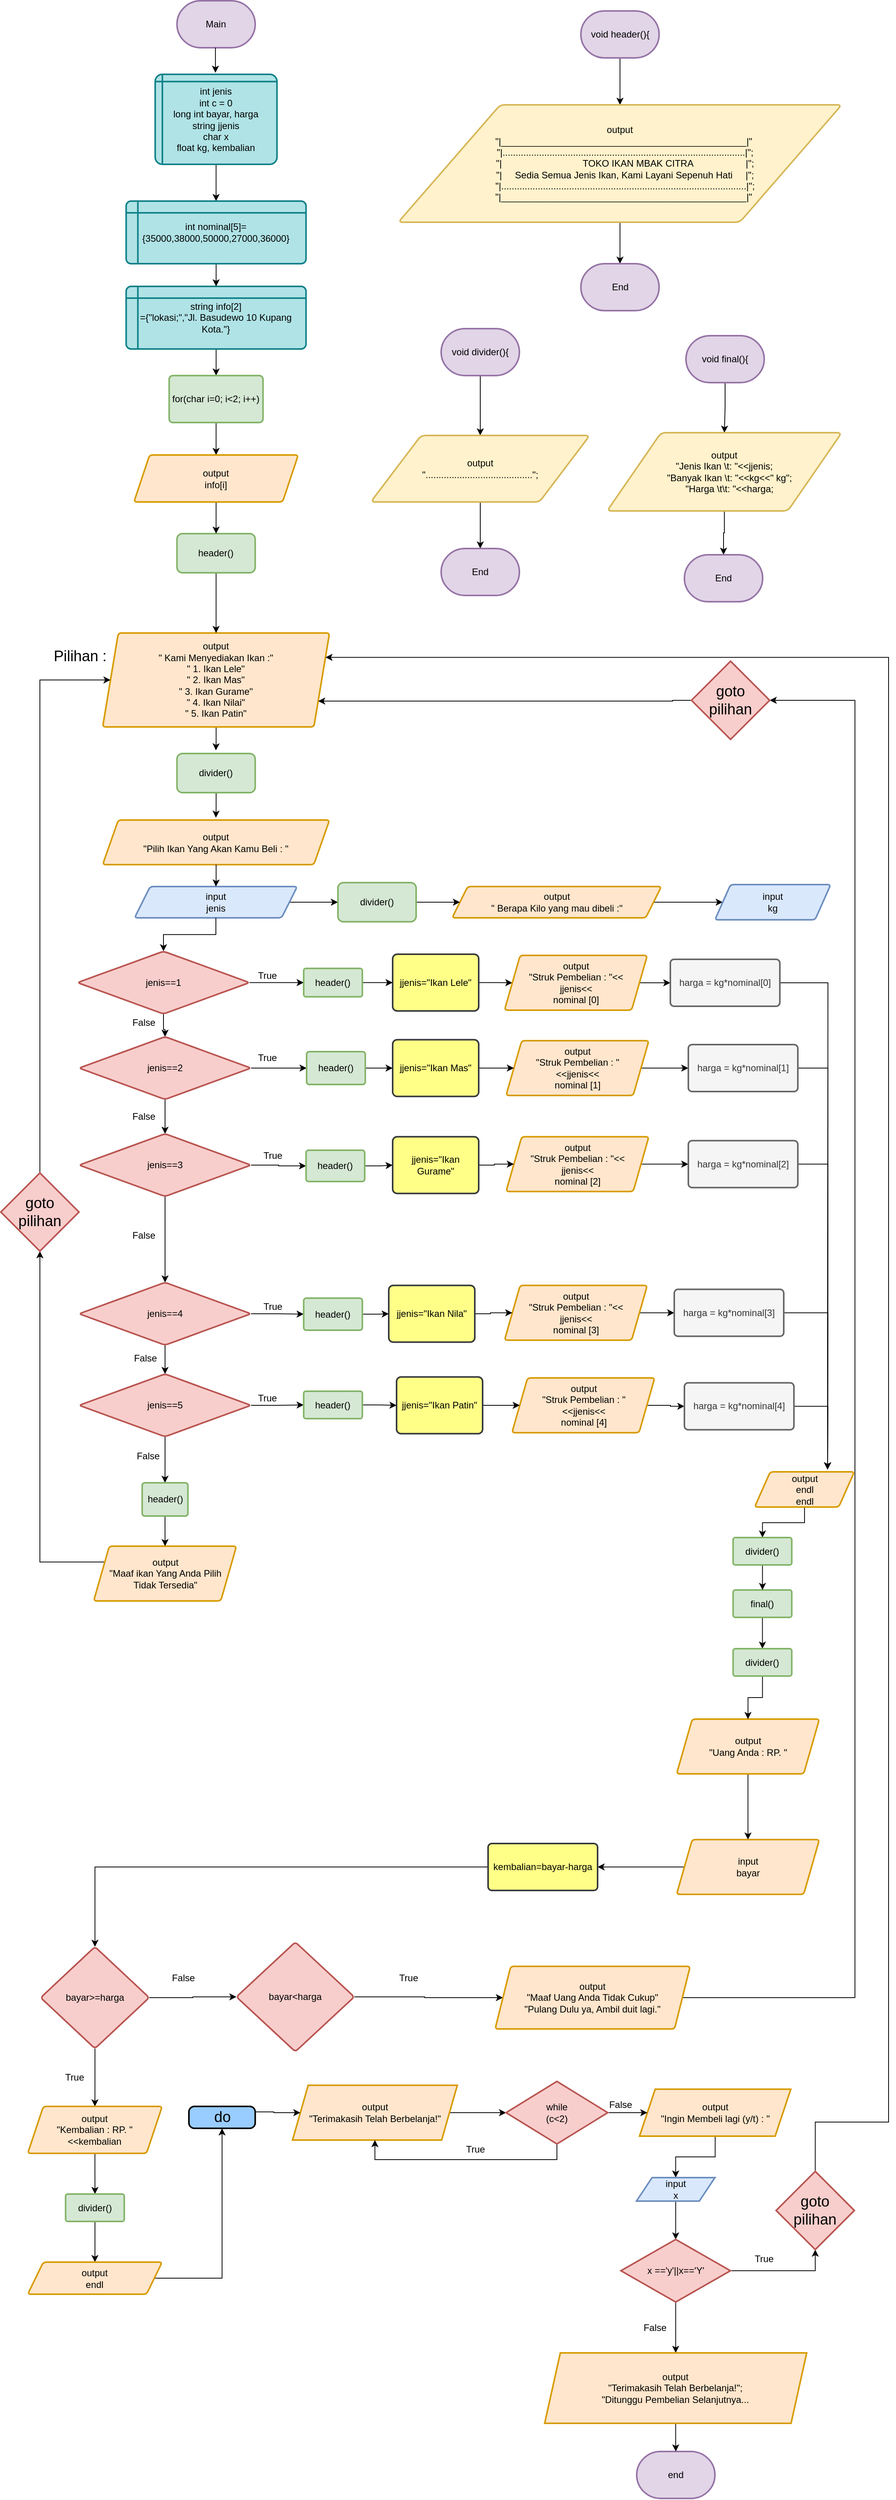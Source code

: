 <mxfile version="20.4.2" type="device"><diagram id="6a731a19-8d31-9384-78a2-239565b7b9f0" name="Page-1"><mxGraphModel dx="2450" dy="1533" grid="0" gridSize="10" guides="1" tooltips="1" connect="1" arrows="1" fold="1" page="1" pageScale="1" pageWidth="1169" pageHeight="827" background="none" math="0" shadow="0"><root><mxCell id="0"/><mxCell id="1" parent="0"/><mxCell id="SgrNI4X6Z2V3o6eM9IBb-157" value="True" style="text;html=1;strokeColor=none;fillColor=none;align=center;verticalAlign=middle;whiteSpace=wrap;rounded=0;" parent="1" vertex="1"><mxGeometry x="325" y="1265" width="60" height="30" as="geometry"/></mxCell><mxCell id="SgrNI4X6Z2V3o6eM9IBb-158" value="True" style="text;html=1;strokeColor=none;fillColor=none;align=center;verticalAlign=middle;whiteSpace=wrap;rounded=0;" parent="1" vertex="1"><mxGeometry x="325" y="1370" width="60" height="30" as="geometry"/></mxCell><mxCell id="SgrNI4X6Z2V3o6eM9IBb-159" value="True" style="text;html=1;strokeColor=none;fillColor=none;align=center;verticalAlign=middle;whiteSpace=wrap;rounded=0;" parent="1" vertex="1"><mxGeometry x="332" y="1495" width="60" height="30" as="geometry"/></mxCell><mxCell id="SgrNI4X6Z2V3o6eM9IBb-160" value="True" style="text;html=1;strokeColor=none;fillColor=none;align=center;verticalAlign=middle;whiteSpace=wrap;rounded=0;" parent="1" vertex="1"><mxGeometry x="332" y="1688" width="60" height="30" as="geometry"/></mxCell><mxCell id="SgrNI4X6Z2V3o6eM9IBb-161" value="True" style="text;html=1;strokeColor=none;fillColor=none;align=center;verticalAlign=middle;whiteSpace=wrap;rounded=0;" parent="1" vertex="1"><mxGeometry x="325" y="1805" width="60" height="30" as="geometry"/></mxCell><mxCell id="SgrNI4X6Z2V3o6eM9IBb-162" value="False" style="text;html=1;strokeColor=none;fillColor=none;align=center;verticalAlign=middle;whiteSpace=wrap;rounded=0;" parent="1" vertex="1"><mxGeometry x="167" y="1325" width="60" height="30" as="geometry"/></mxCell><mxCell id="SgrNI4X6Z2V3o6eM9IBb-164" value="False" style="text;html=1;strokeColor=none;fillColor=none;align=center;verticalAlign=middle;whiteSpace=wrap;rounded=0;" parent="1" vertex="1"><mxGeometry x="167" y="1445" width="60" height="30" as="geometry"/></mxCell><mxCell id="SgrNI4X6Z2V3o6eM9IBb-165" value="False" style="text;html=1;strokeColor=none;fillColor=none;align=center;verticalAlign=middle;whiteSpace=wrap;rounded=0;" parent="1" vertex="1"><mxGeometry x="169.26" y="1754" width="60" height="30" as="geometry"/></mxCell><mxCell id="SgrNI4X6Z2V3o6eM9IBb-166" value="False" style="text;html=1;strokeColor=none;fillColor=none;align=center;verticalAlign=middle;whiteSpace=wrap;rounded=0;" parent="1" vertex="1"><mxGeometry x="167" y="1597" width="60" height="30" as="geometry"/></mxCell><mxCell id="SgrNI4X6Z2V3o6eM9IBb-418" value="" style="edgeStyle=orthogonalEdgeStyle;rounded=0;orthogonalLoop=1;jettySize=auto;html=1;" parent="1" source="SgrNI4X6Z2V3o6eM9IBb-172" target="SgrNI4X6Z2V3o6eM9IBb-176" edge="1"><mxGeometry relative="1" as="geometry"/></mxCell><mxCell id="SgrNI4X6Z2V3o6eM9IBb-172" value="&lt;font color=&quot;#000000&quot;&gt;int jenis&lt;br&gt;int c = 0&lt;br&gt;long int bayar, harga&lt;br&gt;string jjenis&lt;br&gt;char x&lt;br&gt;float kg, kembalian&lt;/font&gt;" style="shape=internalStorage;whiteSpace=wrap;html=1;dx=8;dy=3;rounded=1;arcSize=8;strokeWidth=2;fillColor=#b0e3e6;strokeColor=#0e8088;" parent="1" vertex="1"><mxGeometry x="211.38" y="128" width="155.75" height="115" as="geometry"/></mxCell><mxCell id="SgrNI4X6Z2V3o6eM9IBb-421" value="" style="edgeStyle=orthogonalEdgeStyle;rounded=0;orthogonalLoop=1;jettySize=auto;html=1;" parent="1" source="SgrNI4X6Z2V3o6eM9IBb-174" target="SgrNI4X6Z2V3o6eM9IBb-420" edge="1"><mxGeometry relative="1" as="geometry"/></mxCell><mxCell id="SgrNI4X6Z2V3o6eM9IBb-174" value="string info[2]&lt;br&gt;={&quot;lokasi;&quot;,&quot;Jl. Basudewo 10 Kupang Kota.&quot;}" style="shape=internalStorage;whiteSpace=wrap;html=1;dx=15;dy=15;rounded=1;arcSize=8;strokeWidth=2;fillColor=#b0e3e6;strokeColor=#0e8088;" parent="1" vertex="1"><mxGeometry x="174.26" y="399" width="230" height="80" as="geometry"/></mxCell><mxCell id="SgrNI4X6Z2V3o6eM9IBb-419" value="" style="edgeStyle=orthogonalEdgeStyle;rounded=0;orthogonalLoop=1;jettySize=auto;html=1;" parent="1" source="SgrNI4X6Z2V3o6eM9IBb-176" target="SgrNI4X6Z2V3o6eM9IBb-174" edge="1"><mxGeometry relative="1" as="geometry"/></mxCell><mxCell id="SgrNI4X6Z2V3o6eM9IBb-176" value="int nominal[5]={35000,38000,50000,27000,36000}" style="shape=internalStorage;whiteSpace=wrap;html=1;dx=15;dy=15;rounded=1;arcSize=8;strokeWidth=2;fillColor=#b0e3e6;strokeColor=#0e8088;" parent="1" vertex="1"><mxGeometry x="174.26" y="290" width="230" height="80" as="geometry"/></mxCell><mxCell id="SgrNI4X6Z2V3o6eM9IBb-181" value="" style="edgeStyle=orthogonalEdgeStyle;rounded=0;orthogonalLoop=1;jettySize=auto;html=1;" parent="1" source="SgrNI4X6Z2V3o6eM9IBb-178" edge="1"><mxGeometry relative="1" as="geometry"><mxPoint x="289" y="992" as="targetPoint"/></mxGeometry></mxCell><mxCell id="SgrNI4X6Z2V3o6eM9IBb-178" value="&lt;div&gt;&lt;span style=&quot;background-color: initial;&quot;&gt;output&lt;/span&gt;&lt;/div&gt;&lt;div&gt;&lt;span style=&quot;background-color: initial;&quot;&gt;&quot; Kami Menyediakan Ikan :&quot;&lt;/span&gt;&lt;br&gt;&lt;/div&gt;&lt;div&gt;&quot;&amp;nbsp;1. Ikan Lele&quot;&lt;/div&gt;&lt;div&gt;&quot;&amp;nbsp;2. Ikan Mas&quot;&lt;/div&gt;&lt;div&gt;&quot;&amp;nbsp;3. Ikan Gurame&quot;&lt;/div&gt;&lt;div&gt;&quot;&amp;nbsp;4. Ikan Nilai&quot;&lt;/div&gt;&lt;div&gt;&quot;&amp;nbsp;5. Ikan Patin&quot;&lt;/div&gt;" style="shape=parallelogram;perimeter=parallelogramPerimeter;whiteSpace=wrap;html=1;fixedSize=1;rounded=1;arcSize=8;strokeWidth=2;fillColor=#ffe6cc;strokeColor=#d79b00;" parent="1" vertex="1"><mxGeometry x="144.26" y="842" width="290" height="120" as="geometry"/></mxCell><mxCell id="SgrNI4X6Z2V3o6eM9IBb-180" value="&lt;div&gt;output&lt;/div&gt;&lt;div&gt;&quot;Pilih Ikan Yang Akan Kamu Beli : &quot;&lt;/div&gt;" style="shape=parallelogram;perimeter=parallelogramPerimeter;whiteSpace=wrap;html=1;fixedSize=1;rounded=1;arcSize=8;strokeWidth=2;fillColor=#ffe6cc;strokeColor=#d79b00;" parent="1" vertex="1"><mxGeometry x="144.26" y="1081" width="290" height="57" as="geometry"/></mxCell><mxCell id="Zowzlu2xZ2lGraUvA8S1-68" value="" style="edgeStyle=orthogonalEdgeStyle;rounded=0;orthogonalLoop=1;jettySize=auto;html=1;fontColor=#000000;" edge="1" parent="1" source="SgrNI4X6Z2V3o6eM9IBb-187" target="Zowzlu2xZ2lGraUvA8S1-65"><mxGeometry relative="1" as="geometry"/></mxCell><mxCell id="SgrNI4X6Z2V3o6eM9IBb-187" value="&lt;div&gt;input&lt;/div&gt;&lt;div&gt;jenis&lt;/div&gt;" style="shape=parallelogram;perimeter=parallelogramPerimeter;whiteSpace=wrap;html=1;fixedSize=1;rounded=1;arcSize=8;strokeWidth=2;fillColor=#dae8fc;strokeColor=#6c8ebf;" parent="1" vertex="1"><mxGeometry x="185" y="1166" width="208" height="40" as="geometry"/></mxCell><mxCell id="Zowzlu2xZ2lGraUvA8S1-74" value="" style="edgeStyle=orthogonalEdgeStyle;rounded=0;orthogonalLoop=1;jettySize=auto;html=1;fontColor=#000000;" edge="1" parent="1" source="SgrNI4X6Z2V3o6eM9IBb-189" target="SgrNI4X6Z2V3o6eM9IBb-192"><mxGeometry relative="1" as="geometry"/></mxCell><mxCell id="SgrNI4X6Z2V3o6eM9IBb-189" value="output&lt;br&gt;&quot; Berapa Kilo yang mau dibeli :&quot;" style="shape=parallelogram;perimeter=parallelogramPerimeter;whiteSpace=wrap;html=1;fixedSize=1;rounded=1;arcSize=8;strokeWidth=2;fillColor=#ffe6cc;strokeColor=#d79b00;" parent="1" vertex="1"><mxGeometry x="591" y="1166" width="267.51" height="40" as="geometry"/></mxCell><mxCell id="SgrNI4X6Z2V3o6eM9IBb-196" value="" style="edgeStyle=orthogonalEdgeStyle;rounded=0;orthogonalLoop=1;jettySize=auto;html=1;exitX=0.5;exitY=1;exitDx=0;exitDy=0;" parent="1" source="SgrNI4X6Z2V3o6eM9IBb-187" target="SgrNI4X6Z2V3o6eM9IBb-195" edge="1"><mxGeometry relative="1" as="geometry"/></mxCell><mxCell id="SgrNI4X6Z2V3o6eM9IBb-192" value="input&lt;br&gt;kg" style="shape=parallelogram;perimeter=parallelogramPerimeter;whiteSpace=wrap;html=1;fixedSize=1;rounded=1;arcSize=8;strokeWidth=2;fillColor=#dae8fc;strokeColor=#6c8ebf;" parent="1" vertex="1"><mxGeometry x="927" y="1163.5" width="148" height="45" as="geometry"/></mxCell><mxCell id="SgrNI4X6Z2V3o6eM9IBb-198" value="" style="edgeStyle=orthogonalEdgeStyle;rounded=0;orthogonalLoop=1;jettySize=auto;html=1;" parent="1" source="SgrNI4X6Z2V3o6eM9IBb-195" target="SgrNI4X6Z2V3o6eM9IBb-197" edge="1"><mxGeometry relative="1" as="geometry"/></mxCell><mxCell id="SgrNI4X6Z2V3o6eM9IBb-303" value="" style="edgeStyle=orthogonalEdgeStyle;rounded=0;orthogonalLoop=1;jettySize=auto;html=1;" parent="1" source="SgrNI4X6Z2V3o6eM9IBb-195" target="SgrNI4X6Z2V3o6eM9IBb-302" edge="1"><mxGeometry relative="1" as="geometry"/></mxCell><mxCell id="SgrNI4X6Z2V3o6eM9IBb-195" value="jenis==1" style="rhombus;whiteSpace=wrap;html=1;fillColor=#f8cecc;strokeColor=#b85450;rounded=1;arcSize=8;strokeWidth=2;" parent="1" vertex="1"><mxGeometry x="112.0" y="1248.76" width="220" height="80" as="geometry"/></mxCell><mxCell id="SgrNI4X6Z2V3o6eM9IBb-200" value="" style="edgeStyle=orthogonalEdgeStyle;rounded=0;orthogonalLoop=1;jettySize=auto;html=1;" parent="1" source="SgrNI4X6Z2V3o6eM9IBb-197" target="SgrNI4X6Z2V3o6eM9IBb-199" edge="1"><mxGeometry relative="1" as="geometry"/></mxCell><mxCell id="SgrNI4X6Z2V3o6eM9IBb-311" value="" style="edgeStyle=orthogonalEdgeStyle;rounded=0;orthogonalLoop=1;jettySize=auto;html=1;" parent="1" source="SgrNI4X6Z2V3o6eM9IBb-197" target="SgrNI4X6Z2V3o6eM9IBb-310" edge="1"><mxGeometry relative="1" as="geometry"/></mxCell><mxCell id="SgrNI4X6Z2V3o6eM9IBb-197" value="jenis==2" style="rhombus;whiteSpace=wrap;html=1;fillColor=#f8cecc;strokeColor=#b85450;rounded=1;arcSize=8;strokeWidth=2;" parent="1" vertex="1"><mxGeometry x="114.0" y="1358" width="220" height="80" as="geometry"/></mxCell><mxCell id="SgrNI4X6Z2V3o6eM9IBb-204" value="" style="edgeStyle=orthogonalEdgeStyle;rounded=0;orthogonalLoop=1;jettySize=auto;html=1;" parent="1" source="SgrNI4X6Z2V3o6eM9IBb-199" target="SgrNI4X6Z2V3o6eM9IBb-203" edge="1"><mxGeometry relative="1" as="geometry"/></mxCell><mxCell id="SgrNI4X6Z2V3o6eM9IBb-317" value="" style="edgeStyle=orthogonalEdgeStyle;rounded=0;orthogonalLoop=1;jettySize=auto;html=1;" parent="1" source="SgrNI4X6Z2V3o6eM9IBb-199" target="SgrNI4X6Z2V3o6eM9IBb-315" edge="1"><mxGeometry relative="1" as="geometry"/></mxCell><mxCell id="SgrNI4X6Z2V3o6eM9IBb-199" value="jenis==3" style="rhombus;whiteSpace=wrap;html=1;fillColor=#f8cecc;strokeColor=#b85450;rounded=1;arcSize=8;strokeWidth=2;" parent="1" vertex="1"><mxGeometry x="114.0" y="1482" width="220" height="80" as="geometry"/></mxCell><mxCell id="SgrNI4X6Z2V3o6eM9IBb-207" value="" style="edgeStyle=orthogonalEdgeStyle;rounded=0;orthogonalLoop=1;jettySize=auto;html=1;" parent="1" source="SgrNI4X6Z2V3o6eM9IBb-203" target="SgrNI4X6Z2V3o6eM9IBb-206" edge="1"><mxGeometry relative="1" as="geometry"/></mxCell><mxCell id="SgrNI4X6Z2V3o6eM9IBb-329" value="" style="edgeStyle=orthogonalEdgeStyle;rounded=0;orthogonalLoop=1;jettySize=auto;html=1;" parent="1" source="SgrNI4X6Z2V3o6eM9IBb-203" target="SgrNI4X6Z2V3o6eM9IBb-326" edge="1"><mxGeometry relative="1" as="geometry"/></mxCell><mxCell id="SgrNI4X6Z2V3o6eM9IBb-203" value="jenis==4" style="rhombus;whiteSpace=wrap;html=1;fillColor=#f8cecc;strokeColor=#b85450;rounded=1;arcSize=8;strokeWidth=2;" parent="1" vertex="1"><mxGeometry x="114.0" y="1672" width="220" height="80" as="geometry"/></mxCell><mxCell id="SgrNI4X6Z2V3o6eM9IBb-334" value="" style="edgeStyle=orthogonalEdgeStyle;rounded=0;orthogonalLoop=1;jettySize=auto;html=1;" parent="1" source="SgrNI4X6Z2V3o6eM9IBb-206" target="SgrNI4X6Z2V3o6eM9IBb-332" edge="1"><mxGeometry relative="1" as="geometry"/></mxCell><mxCell id="SgrNI4X6Z2V3o6eM9IBb-337" value="" style="edgeStyle=orthogonalEdgeStyle;rounded=0;orthogonalLoop=1;jettySize=auto;html=1;" parent="1" source="SgrNI4X6Z2V3o6eM9IBb-206" target="SgrNI4X6Z2V3o6eM9IBb-336" edge="1"><mxGeometry relative="1" as="geometry"/></mxCell><mxCell id="SgrNI4X6Z2V3o6eM9IBb-206" value="jenis==5" style="rhombus;whiteSpace=wrap;html=1;fillColor=#f8cecc;strokeColor=#b85450;rounded=1;arcSize=8;strokeWidth=2;" parent="1" vertex="1"><mxGeometry x="114" y="1789.0" width="220" height="80" as="geometry"/></mxCell><mxCell id="SgrNI4X6Z2V3o6eM9IBb-212" value="" style="edgeStyle=orthogonalEdgeStyle;rounded=0;orthogonalLoop=1;jettySize=auto;html=1;" parent="1" source="SgrNI4X6Z2V3o6eM9IBb-209" target="SgrNI4X6Z2V3o6eM9IBb-211" edge="1"><mxGeometry relative="1" as="geometry"/></mxCell><mxCell id="SgrNI4X6Z2V3o6eM9IBb-209" value="jjenis=&quot;Ikan Lele&quot;" style="whiteSpace=wrap;html=1;rounded=1;arcSize=8;strokeWidth=2;fillColor=#ffff88;strokeColor=#36393d;" parent="1" vertex="1"><mxGeometry x="515" y="1252.51" width="110" height="72.49" as="geometry"/></mxCell><mxCell id="SgrNI4X6Z2V3o6eM9IBb-214" value="" style="edgeStyle=orthogonalEdgeStyle;rounded=0;orthogonalLoop=1;jettySize=auto;html=1;" parent="1" source="SgrNI4X6Z2V3o6eM9IBb-211" target="SgrNI4X6Z2V3o6eM9IBb-213" edge="1"><mxGeometry relative="1" as="geometry"/></mxCell><mxCell id="SgrNI4X6Z2V3o6eM9IBb-211" value="output&lt;br&gt;&quot;Struk Pembelian : &quot;&amp;lt;&amp;lt;&lt;br&gt;jjenis&amp;lt;&amp;lt;&lt;br&gt;nominal [0]" style="shape=parallelogram;perimeter=parallelogramPerimeter;whiteSpace=wrap;html=1;fixedSize=1;rounded=1;arcSize=8;strokeWidth=2;fillColor=#ffe6cc;strokeColor=#d79b00;" parent="1" vertex="1"><mxGeometry x="658" y="1254" width="182.5" height="70" as="geometry"/></mxCell><mxCell id="Zowzlu2xZ2lGraUvA8S1-100" style="edgeStyle=orthogonalEdgeStyle;rounded=0;orthogonalLoop=1;jettySize=auto;html=1;exitX=1;exitY=0.5;exitDx=0;exitDy=0;entryX=0.588;entryY=0.741;entryDx=0;entryDy=0;entryPerimeter=0;fontSize=19;fontColor=#000000;" edge="1" parent="1" source="SgrNI4X6Z2V3o6eM9IBb-213"><mxGeometry relative="1" as="geometry"><mxPoint x="1071" y="1911" as="targetPoint"/></mxGeometry></mxCell><mxCell id="SgrNI4X6Z2V3o6eM9IBb-213" value="harga = kg*nominal[0]" style="whiteSpace=wrap;html=1;rounded=1;arcSize=8;strokeWidth=2;fillColor=#f5f5f5;strokeColor=#666666;fontColor=#333333;" parent="1" vertex="1"><mxGeometry x="870" y="1259" width="140" height="60" as="geometry"/></mxCell><mxCell id="SgrNI4X6Z2V3o6eM9IBb-222" value="" style="edgeStyle=orthogonalEdgeStyle;rounded=0;orthogonalLoop=1;jettySize=auto;html=1;" parent="1" source="SgrNI4X6Z2V3o6eM9IBb-223" target="SgrNI4X6Z2V3o6eM9IBb-224" edge="1"><mxGeometry relative="1" as="geometry"/></mxCell><mxCell id="SgrNI4X6Z2V3o6eM9IBb-223" value="output&lt;br&gt;&quot;Struk Pembelian : &quot;&lt;br&gt;&amp;lt;&amp;lt;jjenis&amp;lt;&amp;lt;&lt;br&gt;nominal [1]" style="shape=parallelogram;perimeter=parallelogramPerimeter;whiteSpace=wrap;html=1;fixedSize=1;rounded=1;arcSize=8;strokeWidth=2;fillColor=#ffe6cc;strokeColor=#d79b00;" parent="1" vertex="1"><mxGeometry x="660" y="1363" width="182.5" height="70" as="geometry"/></mxCell><mxCell id="Zowzlu2xZ2lGraUvA8S1-99" value="" style="edgeStyle=orthogonalEdgeStyle;rounded=0;orthogonalLoop=1;jettySize=auto;html=1;fontSize=19;fontColor=#000000;" edge="1" parent="1" source="SgrNI4X6Z2V3o6eM9IBb-224"><mxGeometry relative="1" as="geometry"><mxPoint x="1071" y="1911" as="targetPoint"/></mxGeometry></mxCell><mxCell id="SgrNI4X6Z2V3o6eM9IBb-224" value="harga = kg*nominal[1]" style="whiteSpace=wrap;html=1;rounded=1;arcSize=8;strokeWidth=2;fillColor=#f5f5f5;strokeColor=#666666;fontColor=#333333;" parent="1" vertex="1"><mxGeometry x="893" y="1368" width="140" height="60" as="geometry"/></mxCell><mxCell id="SgrNI4X6Z2V3o6eM9IBb-228" value="" style="edgeStyle=orthogonalEdgeStyle;rounded=0;orthogonalLoop=1;jettySize=auto;html=1;" parent="1" source="SgrNI4X6Z2V3o6eM9IBb-229" target="SgrNI4X6Z2V3o6eM9IBb-230" edge="1"><mxGeometry relative="1" as="geometry"/></mxCell><mxCell id="SgrNI4X6Z2V3o6eM9IBb-229" value="output&lt;br&gt;&quot;Struk Pembelian : &quot;&amp;lt;&amp;lt;&lt;br&gt;jjenis&amp;lt;&amp;lt;&lt;br&gt;nominal [2]" style="shape=parallelogram;perimeter=parallelogramPerimeter;whiteSpace=wrap;html=1;fixedSize=1;rounded=1;arcSize=8;strokeWidth=2;fillColor=#ffe6cc;strokeColor=#d79b00;" parent="1" vertex="1"><mxGeometry x="660" y="1485.76" width="182.5" height="70" as="geometry"/></mxCell><mxCell id="Zowzlu2xZ2lGraUvA8S1-103" style="edgeStyle=orthogonalEdgeStyle;rounded=0;orthogonalLoop=1;jettySize=auto;html=1;exitX=1;exitY=0.5;exitDx=0;exitDy=0;entryX=0.708;entryY=1.031;entryDx=0;entryDy=0;entryPerimeter=0;fontSize=19;fontColor=#000000;" edge="1" parent="1" source="SgrNI4X6Z2V3o6eM9IBb-230"><mxGeometry relative="1" as="geometry"><mxPoint x="1071" y="1911" as="targetPoint"/></mxGeometry></mxCell><mxCell id="SgrNI4X6Z2V3o6eM9IBb-230" value="harga = kg*nominal[2]" style="whiteSpace=wrap;html=1;rounded=1;arcSize=8;strokeWidth=2;fillColor=#f5f5f5;fontColor=#333333;strokeColor=#666666;" parent="1" vertex="1"><mxGeometry x="893" y="1490.76" width="140" height="60" as="geometry"/></mxCell><mxCell id="SgrNI4X6Z2V3o6eM9IBb-233" value="" style="edgeStyle=orthogonalEdgeStyle;rounded=0;orthogonalLoop=1;jettySize=auto;html=1;" parent="1" source="SgrNI4X6Z2V3o6eM9IBb-234" target="SgrNI4X6Z2V3o6eM9IBb-235" edge="1"><mxGeometry relative="1" as="geometry"/></mxCell><mxCell id="SgrNI4X6Z2V3o6eM9IBb-234" value="output&lt;br&gt;&quot;Struk Pembelian : &quot;&amp;lt;&amp;lt;&lt;br&gt;jjenis&amp;lt;&amp;lt;&lt;br&gt;nominal [3]" style="shape=parallelogram;perimeter=parallelogramPerimeter;whiteSpace=wrap;html=1;fixedSize=1;rounded=1;arcSize=8;strokeWidth=2;fillColor=#ffe6cc;strokeColor=#d79b00;" parent="1" vertex="1"><mxGeometry x="658" y="1675.76" width="182.5" height="70" as="geometry"/></mxCell><mxCell id="Zowzlu2xZ2lGraUvA8S1-104" style="edgeStyle=orthogonalEdgeStyle;rounded=0;orthogonalLoop=1;jettySize=auto;html=1;exitX=1;exitY=0.5;exitDx=0;exitDy=0;entryX=0.227;entryY=1.068;entryDx=0;entryDy=0;entryPerimeter=0;fontSize=19;fontColor=#000000;" edge="1" parent="1" source="SgrNI4X6Z2V3o6eM9IBb-235"><mxGeometry relative="1" as="geometry"><mxPoint x="1071" y="1911" as="targetPoint"/></mxGeometry></mxCell><mxCell id="SgrNI4X6Z2V3o6eM9IBb-235" value="harga = kg*nominal[3]" style="whiteSpace=wrap;html=1;rounded=1;arcSize=8;strokeWidth=2;fillColor=#f5f5f5;fontColor=#333333;strokeColor=#666666;" parent="1" vertex="1"><mxGeometry x="875" y="1680.76" width="140" height="60" as="geometry"/></mxCell><mxCell id="SgrNI4X6Z2V3o6eM9IBb-238" value="" style="edgeStyle=orthogonalEdgeStyle;rounded=0;orthogonalLoop=1;jettySize=auto;html=1;" parent="1" source="SgrNI4X6Z2V3o6eM9IBb-239" target="SgrNI4X6Z2V3o6eM9IBb-240" edge="1"><mxGeometry relative="1" as="geometry"/></mxCell><mxCell id="SgrNI4X6Z2V3o6eM9IBb-239" value="output&lt;br&gt;&quot;Struk Pembelian : &quot;&lt;br&gt;&amp;lt;&amp;lt;jjenis&amp;lt;&amp;lt;&lt;br&gt;nominal [4]" style="shape=parallelogram;perimeter=parallelogramPerimeter;whiteSpace=wrap;html=1;fixedSize=1;rounded=1;arcSize=8;strokeWidth=2;fillColor=#ffe6cc;strokeColor=#d79b00;" parent="1" vertex="1"><mxGeometry x="667.5" y="1794" width="182.5" height="70" as="geometry"/></mxCell><mxCell id="Zowzlu2xZ2lGraUvA8S1-106" style="edgeStyle=orthogonalEdgeStyle;rounded=0;orthogonalLoop=1;jettySize=auto;html=1;exitX=1;exitY=0.5;exitDx=0;exitDy=0;entryX=0.375;entryY=0.512;entryDx=0;entryDy=0;entryPerimeter=0;fontSize=19;fontColor=#000000;" edge="1" parent="1" source="SgrNI4X6Z2V3o6eM9IBb-240"><mxGeometry relative="1" as="geometry"><mxPoint x="1071" y="1911" as="targetPoint"/></mxGeometry></mxCell><mxCell id="SgrNI4X6Z2V3o6eM9IBb-240" value="harga = kg*nominal[4]" style="whiteSpace=wrap;html=1;rounded=1;arcSize=8;strokeWidth=2;fillColor=#f5f5f5;fontColor=#333333;strokeColor=#666666;" parent="1" vertex="1"><mxGeometry x="888" y="1800.24" width="140" height="60" as="geometry"/></mxCell><mxCell id="Zowzlu2xZ2lGraUvA8S1-90" style="edgeStyle=orthogonalEdgeStyle;rounded=0;orthogonalLoop=1;jettySize=auto;html=1;exitX=0;exitY=0.25;exitDx=0;exitDy=0;fontSize=19;fontColor=#000000;" edge="1" parent="1" source="SgrNI4X6Z2V3o6eM9IBb-245" target="Zowzlu2xZ2lGraUvA8S1-89"><mxGeometry relative="1" as="geometry"/></mxCell><mxCell id="SgrNI4X6Z2V3o6eM9IBb-245" value="output&lt;br&gt;&quot;Maaf ikan Yang Anda Pilih&lt;br&gt;Tidak Tersedia&quot;" style="shape=parallelogram;perimeter=parallelogramPerimeter;whiteSpace=wrap;html=1;fixedSize=1;rounded=1;arcSize=8;strokeWidth=2;fillColor=#ffe6cc;strokeColor=#d79b00;" parent="1" vertex="1"><mxGeometry x="132.75" y="2009" width="182.5" height="70" as="geometry"/></mxCell><mxCell id="SgrNI4X6Z2V3o6eM9IBb-247" value="False" style="text;html=1;align=center;verticalAlign=middle;resizable=0;points=[];autosize=1;strokeColor=none;fillColor=none;" parent="1" vertex="1"><mxGeometry x="177.0" y="1879.0" width="50" height="30" as="geometry"/></mxCell><mxCell id="SgrNI4X6Z2V3o6eM9IBb-251" value="" style="edgeStyle=orthogonalEdgeStyle;rounded=0;orthogonalLoop=1;jettySize=auto;html=1;" parent="1" source="SgrNI4X6Z2V3o6eM9IBb-249" target="SgrNI4X6Z2V3o6eM9IBb-250" edge="1"><mxGeometry relative="1" as="geometry"/></mxCell><mxCell id="SgrNI4X6Z2V3o6eM9IBb-249" value="output&lt;br&gt;&quot;Uang Anda : RP. &quot;" style="shape=parallelogram;perimeter=parallelogramPerimeter;whiteSpace=wrap;html=1;fixedSize=1;rounded=1;arcSize=8;strokeWidth=2;fillColor=#ffe6cc;strokeColor=#d79b00;" parent="1" vertex="1"><mxGeometry x="878" y="2230" width="182.5" height="70" as="geometry"/></mxCell><mxCell id="SgrNI4X6Z2V3o6eM9IBb-255" value="" style="edgeStyle=orthogonalEdgeStyle;rounded=0;orthogonalLoop=1;jettySize=auto;html=1;" parent="1" source="SgrNI4X6Z2V3o6eM9IBb-250" target="SgrNI4X6Z2V3o6eM9IBb-252" edge="1"><mxGeometry relative="1" as="geometry"/></mxCell><mxCell id="SgrNI4X6Z2V3o6eM9IBb-250" value="input&lt;br&gt;bayar" style="shape=parallelogram;perimeter=parallelogramPerimeter;whiteSpace=wrap;html=1;fixedSize=1;rounded=1;arcSize=8;strokeWidth=2;fillColor=#ffe6cc;strokeColor=#d79b00;" parent="1" vertex="1"><mxGeometry x="878" y="2384" width="182.5" height="70" as="geometry"/></mxCell><mxCell id="SgrNI4X6Z2V3o6eM9IBb-254" value="" style="edgeStyle=orthogonalEdgeStyle;rounded=0;orthogonalLoop=1;jettySize=auto;html=1;exitX=0;exitY=0.5;exitDx=0;exitDy=0;" parent="1" source="SgrNI4X6Z2V3o6eM9IBb-252" target="SgrNI4X6Z2V3o6eM9IBb-253" edge="1"><mxGeometry relative="1" as="geometry"/></mxCell><mxCell id="SgrNI4X6Z2V3o6eM9IBb-252" value="kembalian=bayar-harga" style="whiteSpace=wrap;html=1;rounded=1;arcSize=8;strokeWidth=2;fillColor=#ffff88;strokeColor=#36393d;" parent="1" vertex="1"><mxGeometry x="637" y="2389" width="140" height="60" as="geometry"/></mxCell><mxCell id="SgrNI4X6Z2V3o6eM9IBb-263" value="" style="edgeStyle=orthogonalEdgeStyle;rounded=0;orthogonalLoop=1;jettySize=auto;html=1;" parent="1" source="SgrNI4X6Z2V3o6eM9IBb-253" target="SgrNI4X6Z2V3o6eM9IBb-259" edge="1"><mxGeometry relative="1" as="geometry"/></mxCell><mxCell id="SgrNI4X6Z2V3o6eM9IBb-264" value="" style="edgeStyle=orthogonalEdgeStyle;rounded=0;orthogonalLoop=1;jettySize=auto;html=1;" parent="1" source="SgrNI4X6Z2V3o6eM9IBb-253" target="SgrNI4X6Z2V3o6eM9IBb-261" edge="1"><mxGeometry relative="1" as="geometry"/></mxCell><mxCell id="SgrNI4X6Z2V3o6eM9IBb-253" value="bayar&amp;gt;=harga" style="rhombus;whiteSpace=wrap;html=1;rounded=1;arcSize=8;strokeWidth=2;fillColor=#f8cecc;strokeColor=#b85450;" parent="1" vertex="1"><mxGeometry x="65" y="2521" width="138.75" height="130" as="geometry"/></mxCell><mxCell id="SgrNI4X6Z2V3o6eM9IBb-391" value="" style="edgeStyle=orthogonalEdgeStyle;rounded=0;orthogonalLoop=1;jettySize=auto;html=1;exitX=1;exitY=0.5;exitDx=0;exitDy=0;entryX=0.5;entryY=1;entryDx=0;entryDy=0;" parent="1" source="Zowzlu2xZ2lGraUvA8S1-127" target="Zowzlu2xZ2lGraUvA8S1-134" edge="1"><mxGeometry relative="1" as="geometry"><mxPoint x="307.067" y="2759" as="targetPoint"/></mxGeometry></mxCell><mxCell id="Zowzlu2xZ2lGraUvA8S1-126" value="" style="edgeStyle=orthogonalEdgeStyle;rounded=0;orthogonalLoop=1;jettySize=auto;html=1;fontSize=19;fontColor=#000000;" edge="1" parent="1" source="SgrNI4X6Z2V3o6eM9IBb-259" target="Zowzlu2xZ2lGraUvA8S1-125"><mxGeometry relative="1" as="geometry"/></mxCell><mxCell id="SgrNI4X6Z2V3o6eM9IBb-259" value="output&lt;br&gt;&quot;Kembalian : RP. &quot;&lt;br&gt;&amp;lt;&amp;lt;kembalian" style="shape=parallelogram;perimeter=parallelogramPerimeter;whiteSpace=wrap;html=1;fixedSize=1;fillColor=#ffe6cc;strokeColor=#d79b00;rounded=1;arcSize=8;strokeWidth=2;" parent="1" vertex="1"><mxGeometry x="48.43" y="2725" width="171.88" height="60" as="geometry"/></mxCell><mxCell id="SgrNI4X6Z2V3o6eM9IBb-266" value="" style="edgeStyle=orthogonalEdgeStyle;rounded=0;orthogonalLoop=1;jettySize=auto;html=1;" parent="1" source="SgrNI4X6Z2V3o6eM9IBb-261" target="SgrNI4X6Z2V3o6eM9IBb-265" edge="1"><mxGeometry relative="1" as="geometry"/></mxCell><mxCell id="SgrNI4X6Z2V3o6eM9IBb-261" value="bayar&amp;lt;harga" style="rhombus;whiteSpace=wrap;html=1;fillColor=#f8cecc;strokeColor=#b85450;rounded=1;arcSize=8;strokeWidth=2;" parent="1" vertex="1"><mxGeometry x="315.25" y="2515" width="150.63" height="140" as="geometry"/></mxCell><mxCell id="Zowzlu2xZ2lGraUvA8S1-129" style="edgeStyle=orthogonalEdgeStyle;rounded=0;orthogonalLoop=1;jettySize=auto;html=1;exitX=1;exitY=0.5;exitDx=0;exitDy=0;entryX=1;entryY=0.5;entryDx=0;entryDy=0;fontSize=19;fontColor=#000000;entryPerimeter=0;" edge="1" parent="1" source="SgrNI4X6Z2V3o6eM9IBb-265" target="Zowzlu2xZ2lGraUvA8S1-130"><mxGeometry relative="1" as="geometry"><Array as="points"><mxPoint x="1106" y="2586"/><mxPoint x="1106" y="928"/></Array></mxGeometry></mxCell><mxCell id="SgrNI4X6Z2V3o6eM9IBb-265" value="output&lt;br&gt;&quot;Maaf Uang Anda Tidak Cukup&quot;&lt;br&gt;&quot;Pulang Dulu ya, Ambil duit lagi.&quot;" style="shape=parallelogram;perimeter=parallelogramPerimeter;whiteSpace=wrap;html=1;fixedSize=1;fillColor=#ffe6cc;strokeColor=#d79b00;rounded=1;arcSize=8;strokeWidth=2;" parent="1" vertex="1"><mxGeometry x="646.0" y="2546" width="249.36" height="80" as="geometry"/></mxCell><mxCell id="SgrNI4X6Z2V3o6eM9IBb-267" value="True" style="text;html=1;align=center;verticalAlign=middle;resizable=0;points=[];autosize=1;strokeColor=none;fillColor=none;" parent="1" vertex="1"><mxGeometry x="82.75" y="2673" width="50" height="30" as="geometry"/></mxCell><mxCell id="SgrNI4X6Z2V3o6eM9IBb-268" value="False" style="text;html=1;align=center;verticalAlign=middle;resizable=0;points=[];autosize=1;strokeColor=none;fillColor=none;" parent="1" vertex="1"><mxGeometry x="222" y="2546" width="50" height="30" as="geometry"/></mxCell><mxCell id="SgrNI4X6Z2V3o6eM9IBb-273" value="" style="edgeStyle=orthogonalEdgeStyle;rounded=0;orthogonalLoop=1;jettySize=auto;html=1;" parent="1" source="SgrNI4X6Z2V3o6eM9IBb-274" target="SgrNI4X6Z2V3o6eM9IBb-276" edge="1"><mxGeometry relative="1" as="geometry"/></mxCell><mxCell id="SgrNI4X6Z2V3o6eM9IBb-274" value="void header(){" style="strokeWidth=2;html=1;shape=mxgraph.flowchart.terminator;whiteSpace=wrap;fillColor=#e1d5e7;strokeColor=#9673a6;" parent="1" vertex="1"><mxGeometry x="755.63" y="47" width="100" height="60" as="geometry"/></mxCell><mxCell id="SgrNI4X6Z2V3o6eM9IBb-275" value="" style="edgeStyle=orthogonalEdgeStyle;rounded=0;orthogonalLoop=1;jettySize=auto;html=1;" parent="1" source="SgrNI4X6Z2V3o6eM9IBb-276" target="SgrNI4X6Z2V3o6eM9IBb-277" edge="1"><mxGeometry relative="1" as="geometry"/></mxCell><mxCell id="SgrNI4X6Z2V3o6eM9IBb-276" value="&lt;div&gt;output&lt;/div&gt;&lt;div&gt;&amp;nbsp; &amp;nbsp;&quot;|_______________________________________________|&quot;&lt;br&gt;&lt;/div&gt;&lt;div&gt;&amp;nbsp; &amp;nbsp; &quot;|.............................................................................................|&quot;;&lt;br&gt;&amp;nbsp; &amp;nbsp; &quot;|&amp;nbsp; &amp;nbsp; &amp;nbsp; &amp;nbsp; &amp;nbsp; &amp;nbsp; &amp;nbsp; &amp;nbsp; &amp;nbsp; &amp;nbsp; &amp;nbsp; &amp;nbsp; &amp;nbsp; &amp;nbsp; &amp;nbsp; &amp;nbsp;TOKO IKAN MBAK CITRA&amp;nbsp;&amp;nbsp;&amp;nbsp;&amp;nbsp;&amp;nbsp;&amp;nbsp;&amp;nbsp;&amp;nbsp;&amp;nbsp;&amp;nbsp;&amp;nbsp;&amp;nbsp;&amp;nbsp;&amp;nbsp;&amp;nbsp;&amp;nbsp;&amp;nbsp;&amp;nbsp;&amp;nbsp; |&quot;;&lt;br&gt;&amp;nbsp; &amp;nbsp; &amp;nbsp;&quot;|&amp;nbsp;&amp;nbsp;&amp;nbsp;&amp;nbsp; Sedia Semua Jenis Ikan, Kami Layani Sepenuh Hati&amp;nbsp;&amp;nbsp;&amp;nbsp;&amp;nbsp; |&quot;;&amp;nbsp;&lt;/div&gt;&lt;div&gt;&amp;nbsp; &amp;nbsp; &quot;|..............................................................................................|&quot;;&lt;br&gt;&amp;nbsp; &amp;nbsp;&quot;|_______________________________________________|&quot;&lt;br&gt;&lt;/div&gt;" style="shape=parallelogram;html=1;strokeWidth=2;perimeter=parallelogramPerimeter;whiteSpace=wrap;rounded=1;arcSize=12;size=0.23;fillColor=#fff2cc;strokeColor=#d6b656;" parent="1" vertex="1"><mxGeometry x="522.13" y="167" width="567" height="150" as="geometry"/></mxCell><mxCell id="SgrNI4X6Z2V3o6eM9IBb-277" value="End" style="strokeWidth=2;html=1;shape=mxgraph.flowchart.terminator;whiteSpace=wrap;fillColor=#e1d5e7;strokeColor=#9673a6;" parent="1" vertex="1"><mxGeometry x="755.63" y="370" width="100" height="60" as="geometry"/></mxCell><mxCell id="Zowzlu2xZ2lGraUvA8S1-156" style="edgeStyle=orthogonalEdgeStyle;rounded=0;orthogonalLoop=1;jettySize=auto;html=1;exitX=0.5;exitY=1;exitDx=0;exitDy=0;exitPerimeter=0;entryX=0.5;entryY=0;entryDx=0;entryDy=0;fontSize=19;fontColor=#000000;" edge="1" parent="1" source="SgrNI4X6Z2V3o6eM9IBb-279" target="SgrNI4X6Z2V3o6eM9IBb-281"><mxGeometry relative="1" as="geometry"/></mxCell><mxCell id="SgrNI4X6Z2V3o6eM9IBb-279" value="void divider(){" style="strokeWidth=2;html=1;shape=mxgraph.flowchart.terminator;whiteSpace=wrap;fillColor=#e1d5e7;strokeColor=#9673a6;" parent="1" vertex="1"><mxGeometry x="577" y="453" width="100" height="60" as="geometry"/></mxCell><mxCell id="Zowzlu2xZ2lGraUvA8S1-157" style="edgeStyle=orthogonalEdgeStyle;rounded=0;orthogonalLoop=1;jettySize=auto;html=1;exitX=0.5;exitY=1;exitDx=0;exitDy=0;entryX=0.5;entryY=0;entryDx=0;entryDy=0;entryPerimeter=0;fontSize=19;fontColor=#000000;" edge="1" parent="1" source="SgrNI4X6Z2V3o6eM9IBb-281" target="SgrNI4X6Z2V3o6eM9IBb-282"><mxGeometry relative="1" as="geometry"/></mxCell><mxCell id="SgrNI4X6Z2V3o6eM9IBb-281" value="&lt;div&gt;output&lt;/div&gt;&lt;div&gt;&quot;.........................................&quot;;&lt;br&gt;&lt;/div&gt;" style="shape=parallelogram;html=1;strokeWidth=2;perimeter=parallelogramPerimeter;whiteSpace=wrap;rounded=1;arcSize=12;size=0.23;fillColor=#fff2cc;strokeColor=#d6b656;" parent="1" vertex="1"><mxGeometry x="487" y="589.5" width="280" height="85" as="geometry"/></mxCell><mxCell id="SgrNI4X6Z2V3o6eM9IBb-282" value="End" style="strokeWidth=2;html=1;shape=mxgraph.flowchart.terminator;whiteSpace=wrap;fillColor=#e1d5e7;strokeColor=#9673a6;" parent="1" vertex="1"><mxGeometry x="577" y="734" width="100" height="60" as="geometry"/></mxCell><mxCell id="Zowzlu2xZ2lGraUvA8S1-55" value="" style="edgeStyle=orthogonalEdgeStyle;rounded=0;orthogonalLoop=1;jettySize=auto;html=1;" edge="1" parent="1" source="SgrNI4X6Z2V3o6eM9IBb-289" target="SgrNI4X6Z2V3o6eM9IBb-291"><mxGeometry relative="1" as="geometry"/></mxCell><mxCell id="SgrNI4X6Z2V3o6eM9IBb-289" value="&lt;div&gt;void final(){&lt;/div&gt;" style="strokeWidth=2;html=1;shape=mxgraph.flowchart.terminator;whiteSpace=wrap;fillColor=#e1d5e7;strokeColor=#9673a6;" parent="1" vertex="1"><mxGeometry x="890" y="462" width="100" height="60" as="geometry"/></mxCell><mxCell id="Zowzlu2xZ2lGraUvA8S1-56" value="" style="edgeStyle=orthogonalEdgeStyle;rounded=0;orthogonalLoop=1;jettySize=auto;html=1;" edge="1" parent="1" source="SgrNI4X6Z2V3o6eM9IBb-291" target="SgrNI4X6Z2V3o6eM9IBb-292"><mxGeometry relative="1" as="geometry"/></mxCell><mxCell id="SgrNI4X6Z2V3o6eM9IBb-291" value="&lt;div&gt;output&lt;/div&gt;&lt;div&gt;&quot;Jenis Ikan \t: &quot;&amp;lt;&amp;lt;jjenis;&lt;br&gt;&amp;nbsp;&amp;nbsp;&amp;nbsp; &quot;Banyak Ikan \t: &quot;&amp;lt;&amp;lt;kg&amp;lt;&amp;lt;&quot; kg&quot;;&lt;br&gt;&amp;nbsp;&amp;nbsp;&amp;nbsp; &quot;Harga \t\t: &quot;&amp;lt;&amp;lt;harga;&lt;br&gt;&lt;/div&gt;" style="shape=parallelogram;html=1;strokeWidth=2;perimeter=parallelogramPerimeter;whiteSpace=wrap;rounded=1;arcSize=12;size=0.23;fillColor=#fff2cc;strokeColor=#d6b656;" parent="1" vertex="1"><mxGeometry x="789.13" y="586" width="300" height="100" as="geometry"/></mxCell><mxCell id="SgrNI4X6Z2V3o6eM9IBb-292" value="End" style="strokeWidth=2;html=1;shape=mxgraph.flowchart.terminator;whiteSpace=wrap;fillColor=#e1d5e7;strokeColor=#9673a6;" parent="1" vertex="1"><mxGeometry x="888" y="742" width="100" height="60" as="geometry"/></mxCell><mxCell id="SgrNI4X6Z2V3o6eM9IBb-298" value="" style="edgeStyle=orthogonalEdgeStyle;rounded=0;orthogonalLoop=1;jettySize=auto;html=1;" parent="1" source="SgrNI4X6Z2V3o6eM9IBb-294" target="SgrNI4X6Z2V3o6eM9IBb-178" edge="1"><mxGeometry relative="1" as="geometry"/></mxCell><mxCell id="SgrNI4X6Z2V3o6eM9IBb-294" value="header()" style="rounded=1;whiteSpace=wrap;html=1;absoluteArcSize=1;arcSize=14;strokeWidth=2;fillColor=#d5e8d4;strokeColor=#82b366;" parent="1" vertex="1"><mxGeometry x="239.26" y="715" width="100" height="50" as="geometry"/></mxCell><mxCell id="SgrNI4X6Z2V3o6eM9IBb-301" value="" style="edgeStyle=orthogonalEdgeStyle;rounded=0;orthogonalLoop=1;jettySize=auto;html=1;" parent="1" source="SgrNI4X6Z2V3o6eM9IBb-180" target="SgrNI4X6Z2V3o6eM9IBb-187" edge="1"><mxGeometry relative="1" as="geometry"><mxPoint x="289.25" y="1247" as="sourcePoint"/></mxGeometry></mxCell><mxCell id="SgrNI4X6Z2V3o6eM9IBb-304" value="" style="edgeStyle=orthogonalEdgeStyle;rounded=0;orthogonalLoop=1;jettySize=auto;html=1;" parent="1" source="SgrNI4X6Z2V3o6eM9IBb-302" target="SgrNI4X6Z2V3o6eM9IBb-209" edge="1"><mxGeometry relative="1" as="geometry"/></mxCell><mxCell id="SgrNI4X6Z2V3o6eM9IBb-302" value="header()" style="whiteSpace=wrap;html=1;rounded=1;arcSize=8;strokeWidth=2;fillColor=#d5e8d4;strokeColor=#82b366;" parent="1" vertex="1"><mxGeometry x="401.25" y="1270.63" width="75" height="36.25" as="geometry"/></mxCell><mxCell id="SgrNI4X6Z2V3o6eM9IBb-312" value="" style="edgeStyle=orthogonalEdgeStyle;rounded=0;orthogonalLoop=1;jettySize=auto;html=1;" parent="1" source="SgrNI4X6Z2V3o6eM9IBb-308" target="SgrNI4X6Z2V3o6eM9IBb-223" edge="1"><mxGeometry relative="1" as="geometry"/></mxCell><mxCell id="SgrNI4X6Z2V3o6eM9IBb-308" value="jjenis=&quot;Ikan Mas&quot;" style="whiteSpace=wrap;html=1;rounded=1;arcSize=8;strokeWidth=2;fillColor=#ffff88;strokeColor=#36393d;" parent="1" vertex="1"><mxGeometry x="515" y="1361.75" width="110" height="72.49" as="geometry"/></mxCell><mxCell id="SgrNI4X6Z2V3o6eM9IBb-309" value="" style="edgeStyle=orthogonalEdgeStyle;rounded=0;orthogonalLoop=1;jettySize=auto;html=1;" parent="1" source="SgrNI4X6Z2V3o6eM9IBb-310" target="SgrNI4X6Z2V3o6eM9IBb-308" edge="1"><mxGeometry relative="1" as="geometry"/></mxCell><mxCell id="SgrNI4X6Z2V3o6eM9IBb-310" value="header()" style="whiteSpace=wrap;html=1;rounded=1;arcSize=8;strokeWidth=2;fillColor=#d5e8d4;strokeColor=#82b366;" parent="1" vertex="1"><mxGeometry x="405" y="1377" width="75" height="42" as="geometry"/></mxCell><mxCell id="SgrNI4X6Z2V3o6eM9IBb-316" value="" style="edgeStyle=orthogonalEdgeStyle;rounded=0;orthogonalLoop=1;jettySize=auto;html=1;" parent="1" source="SgrNI4X6Z2V3o6eM9IBb-313" target="SgrNI4X6Z2V3o6eM9IBb-229" edge="1"><mxGeometry relative="1" as="geometry"/></mxCell><mxCell id="SgrNI4X6Z2V3o6eM9IBb-313" value="jjenis=&quot;Ikan Gurame&quot;" style="whiteSpace=wrap;html=1;rounded=1;arcSize=8;strokeWidth=2;fillColor=#ffff88;strokeColor=#36393d;" parent="1" vertex="1"><mxGeometry x="515" y="1485.75" width="110" height="72.49" as="geometry"/></mxCell><mxCell id="SgrNI4X6Z2V3o6eM9IBb-314" value="" style="edgeStyle=orthogonalEdgeStyle;rounded=0;orthogonalLoop=1;jettySize=auto;html=1;" parent="1" source="SgrNI4X6Z2V3o6eM9IBb-315" target="SgrNI4X6Z2V3o6eM9IBb-313" edge="1"><mxGeometry relative="1" as="geometry"/></mxCell><mxCell id="SgrNI4X6Z2V3o6eM9IBb-315" value="header()" style="whiteSpace=wrap;html=1;rounded=1;arcSize=8;strokeWidth=2;fillColor=#d5e8d4;strokeColor=#82b366;" parent="1" vertex="1"><mxGeometry x="404.26" y="1503" width="75" height="40" as="geometry"/></mxCell><mxCell id="SgrNI4X6Z2V3o6eM9IBb-328" value="" style="edgeStyle=orthogonalEdgeStyle;rounded=0;orthogonalLoop=1;jettySize=auto;html=1;" parent="1" source="SgrNI4X6Z2V3o6eM9IBb-324" target="SgrNI4X6Z2V3o6eM9IBb-234" edge="1"><mxGeometry relative="1" as="geometry"/></mxCell><mxCell id="SgrNI4X6Z2V3o6eM9IBb-324" value="jjenis=&quot;Ikan Nila&quot;" style="whiteSpace=wrap;html=1;rounded=1;arcSize=8;strokeWidth=2;fillColor=#ffff88;strokeColor=#36393d;" parent="1" vertex="1"><mxGeometry x="510" y="1675.76" width="110" height="72.49" as="geometry"/></mxCell><mxCell id="SgrNI4X6Z2V3o6eM9IBb-325" value="" style="edgeStyle=orthogonalEdgeStyle;rounded=0;orthogonalLoop=1;jettySize=auto;html=1;" parent="1" source="SgrNI4X6Z2V3o6eM9IBb-326" target="SgrNI4X6Z2V3o6eM9IBb-324" edge="1"><mxGeometry relative="1" as="geometry"/></mxCell><mxCell id="SgrNI4X6Z2V3o6eM9IBb-326" value="header()" style="whiteSpace=wrap;html=1;rounded=1;arcSize=8;strokeWidth=2;fillColor=#d5e8d4;strokeColor=#82b366;" parent="1" vertex="1"><mxGeometry x="401.25" y="1692" width="75" height="41" as="geometry"/></mxCell><mxCell id="SgrNI4X6Z2V3o6eM9IBb-333" value="" style="edgeStyle=orthogonalEdgeStyle;rounded=0;orthogonalLoop=1;jettySize=auto;html=1;" parent="1" source="SgrNI4X6Z2V3o6eM9IBb-330" target="SgrNI4X6Z2V3o6eM9IBb-239" edge="1"><mxGeometry relative="1" as="geometry"/></mxCell><mxCell id="SgrNI4X6Z2V3o6eM9IBb-330" value="jjenis=&quot;Ikan Patin&quot;" style="whiteSpace=wrap;html=1;rounded=1;arcSize=8;strokeWidth=2;fillColor=#ffff88;strokeColor=#36393d;" parent="1" vertex="1"><mxGeometry x="520" y="1792.75" width="110" height="72.49" as="geometry"/></mxCell><mxCell id="SgrNI4X6Z2V3o6eM9IBb-331" value="" style="edgeStyle=orthogonalEdgeStyle;rounded=0;orthogonalLoop=1;jettySize=auto;html=1;" parent="1" source="SgrNI4X6Z2V3o6eM9IBb-332" target="SgrNI4X6Z2V3o6eM9IBb-330" edge="1"><mxGeometry relative="1" as="geometry"/></mxCell><mxCell id="SgrNI4X6Z2V3o6eM9IBb-332" value="header()" style="whiteSpace=wrap;html=1;rounded=1;arcSize=8;strokeWidth=2;fillColor=#d5e8d4;strokeColor=#82b366;" parent="1" vertex="1"><mxGeometry x="401.25" y="1811" width="75" height="35" as="geometry"/></mxCell><mxCell id="SgrNI4X6Z2V3o6eM9IBb-338" value="" style="edgeStyle=orthogonalEdgeStyle;rounded=0;orthogonalLoop=1;jettySize=auto;html=1;" parent="1" source="SgrNI4X6Z2V3o6eM9IBb-336" target="SgrNI4X6Z2V3o6eM9IBb-245" edge="1"><mxGeometry relative="1" as="geometry"/></mxCell><mxCell id="SgrNI4X6Z2V3o6eM9IBb-336" value="header()" style="whiteSpace=wrap;html=1;rounded=1;arcSize=8;strokeWidth=2;fillColor=#d5e8d4;strokeColor=#82b366;" parent="1" vertex="1"><mxGeometry x="194.74" y="1928" width="58.52" height="42.49" as="geometry"/></mxCell><mxCell id="Zowzlu2xZ2lGraUvA8S1-140" style="edgeStyle=orthogonalEdgeStyle;rounded=0;orthogonalLoop=1;jettySize=auto;html=1;exitX=1;exitY=0.5;exitDx=0;exitDy=0;fontSize=19;fontColor=#000000;" edge="1" parent="1" source="SgrNI4X6Z2V3o6eM9IBb-379" target="SgrNI4X6Z2V3o6eM9IBb-381"><mxGeometry relative="1" as="geometry"/></mxCell><mxCell id="SgrNI4X6Z2V3o6eM9IBb-379" value="output&lt;br&gt;&lt;span style=&quot;font-size: 12px;&quot;&gt;&quot;Terimakasih Telah Berbelanja!&quot;&lt;/span&gt;" style="shape=parallelogram;perimeter=parallelogramPerimeter;whiteSpace=wrap;html=1;fixedSize=1;strokeWidth=2;fillColor=#ffe6cc;strokeColor=#d79b00;" parent="1" vertex="1"><mxGeometry x="387.0" y="2698" width="210.63" height="70" as="geometry"/></mxCell><mxCell id="SgrNI4X6Z2V3o6eM9IBb-386" value="end" style="strokeWidth=2;html=1;shape=mxgraph.flowchart.terminator;whiteSpace=wrap;fillColor=#e1d5e7;strokeColor=#9673a6;" parent="1" vertex="1"><mxGeometry x="827" y="3166" width="100" height="60" as="geometry"/></mxCell><mxCell id="Zowzlu2xZ2lGraUvA8S1-151" style="edgeStyle=orthogonalEdgeStyle;rounded=0;orthogonalLoop=1;jettySize=auto;html=1;exitX=0.5;exitY=1;exitDx=0;exitDy=0;entryX=0.5;entryY=0;entryDx=0;entryDy=0;fontSize=19;fontColor=#000000;" edge="1" parent="1" source="SgrNI4X6Z2V3o6eM9IBb-396" target="SgrNI4X6Z2V3o6eM9IBb-398"><mxGeometry relative="1" as="geometry"/></mxCell><mxCell id="SgrNI4X6Z2V3o6eM9IBb-396" value="output&lt;br&gt;&lt;span style=&quot;font-size: 12px;&quot;&gt;&quot;Ingin Membeli lagi (y/t) : &quot;&lt;/span&gt;" style="shape=parallelogram;perimeter=parallelogramPerimeter;whiteSpace=wrap;html=1;fixedSize=1;fillColor=#ffe6cc;strokeColor=#d79b00;strokeWidth=2;" parent="1" vertex="1"><mxGeometry x="830.63" y="2703" width="193.37" height="60" as="geometry"/></mxCell><mxCell id="SgrNI4X6Z2V3o6eM9IBb-401" value="" style="edgeStyle=orthogonalEdgeStyle;rounded=0;orthogonalLoop=1;jettySize=auto;html=1;" parent="1" source="SgrNI4X6Z2V3o6eM9IBb-398" target="SgrNI4X6Z2V3o6eM9IBb-400" edge="1"><mxGeometry relative="1" as="geometry"/></mxCell><mxCell id="SgrNI4X6Z2V3o6eM9IBb-398" value="input&lt;br&gt;x" style="shape=parallelogram;perimeter=parallelogramPerimeter;whiteSpace=wrap;html=1;fixedSize=1;fillColor=#dae8fc;strokeColor=#6c8ebf;strokeWidth=2;" parent="1" vertex="1"><mxGeometry x="826.68" y="2816" width="100.32" height="30" as="geometry"/></mxCell><mxCell id="SgrNI4X6Z2V3o6eM9IBb-408" value="" style="edgeStyle=orthogonalEdgeStyle;rounded=0;orthogonalLoop=1;jettySize=auto;html=1;" parent="1" source="SgrNI4X6Z2V3o6eM9IBb-400" target="SgrNI4X6Z2V3o6eM9IBb-407" edge="1"><mxGeometry relative="1" as="geometry"/></mxCell><mxCell id="Zowzlu2xZ2lGraUvA8S1-146" style="edgeStyle=orthogonalEdgeStyle;rounded=0;orthogonalLoop=1;jettySize=auto;html=1;exitX=1;exitY=0.5;exitDx=0;exitDy=0;entryX=0.5;entryY=1;entryDx=0;entryDy=0;entryPerimeter=0;fontSize=19;fontColor=#000000;" edge="1" parent="1" source="SgrNI4X6Z2V3o6eM9IBb-400" target="Zowzlu2xZ2lGraUvA8S1-145"><mxGeometry relative="1" as="geometry"/></mxCell><mxCell id="SgrNI4X6Z2V3o6eM9IBb-400" value="&lt;span style=&quot;font-size: 12px;&quot;&gt;x =='y'||x=='Y'&lt;/span&gt;" style="rhombus;whiteSpace=wrap;html=1;fillColor=#f8cecc;strokeColor=#b85450;strokeWidth=2;" parent="1" vertex="1"><mxGeometry x="806.84" y="2895" width="140" height="80" as="geometry"/></mxCell><mxCell id="SgrNI4X6Z2V3o6eM9IBb-405" value="True" style="text;html=1;strokeColor=none;fillColor=none;align=center;verticalAlign=middle;whiteSpace=wrap;rounded=0;" parent="1" vertex="1"><mxGeometry x="591" y="2765" width="60" height="30" as="geometry"/></mxCell><mxCell id="SgrNI4X6Z2V3o6eM9IBb-410" value="" style="edgeStyle=orthogonalEdgeStyle;rounded=0;orthogonalLoop=1;jettySize=auto;html=1;" parent="1" source="SgrNI4X6Z2V3o6eM9IBb-407" target="SgrNI4X6Z2V3o6eM9IBb-386" edge="1"><mxGeometry relative="1" as="geometry"/></mxCell><mxCell id="SgrNI4X6Z2V3o6eM9IBb-407" value="&lt;div&gt;&lt;span style=&quot;font-size: 12px;&quot;&gt;output&lt;/span&gt;&lt;/div&gt;&lt;div&gt;&lt;span style=&quot;font-size: 12px;&quot;&gt;&quot;Terimakasih Telah Berbelanja!&quot;;&lt;/span&gt;&lt;/div&gt;&lt;div&gt;&lt;span style=&quot;font-size: 12px;&quot;&gt;&quot;Ditunggu Pembelian Selanjutnya...&lt;/span&gt;&lt;/div&gt;" style="shape=parallelogram;perimeter=parallelogramPerimeter;whiteSpace=wrap;html=1;fixedSize=1;fillColor=#ffe6cc;strokeColor=#d79b00;strokeWidth=2;" parent="1" vertex="1"><mxGeometry x="709.34" y="3040" width="335" height="90" as="geometry"/></mxCell><mxCell id="SgrNI4X6Z2V3o6eM9IBb-409" value="False" style="text;html=1;align=center;verticalAlign=middle;resizable=0;points=[];autosize=1;strokeColor=none;fillColor=none;" parent="1" vertex="1"><mxGeometry x="780.63" y="2708" width="50" height="30" as="geometry"/></mxCell><mxCell id="SgrNI4X6Z2V3o6eM9IBb-411" value="True" style="text;html=1;strokeColor=none;fillColor=none;align=center;verticalAlign=middle;whiteSpace=wrap;rounded=0;" parent="1" vertex="1"><mxGeometry x="960" y="2905" width="60" height="30" as="geometry"/></mxCell><mxCell id="SgrNI4X6Z2V3o6eM9IBb-414" value="False" style="text;html=1;align=center;verticalAlign=middle;resizable=0;points=[];autosize=1;strokeColor=none;fillColor=none;" parent="1" vertex="1"><mxGeometry x="825" y="2993" width="50" height="30" as="geometry"/></mxCell><mxCell id="SgrNI4X6Z2V3o6eM9IBb-415" value="True" style="text;html=1;align=center;verticalAlign=middle;resizable=0;points=[];autosize=1;strokeColor=none;fillColor=none;" parent="1" vertex="1"><mxGeometry x="510" y="2546" width="50" height="30" as="geometry"/></mxCell><mxCell id="SgrNI4X6Z2V3o6eM9IBb-423" value="" style="edgeStyle=orthogonalEdgeStyle;rounded=0;orthogonalLoop=1;jettySize=auto;html=1;" parent="1" source="SgrNI4X6Z2V3o6eM9IBb-420" target="SgrNI4X6Z2V3o6eM9IBb-422" edge="1"><mxGeometry relative="1" as="geometry"/></mxCell><mxCell id="SgrNI4X6Z2V3o6eM9IBb-420" value="for(char i=0; i&amp;lt;2; i++)" style="rounded=1;whiteSpace=wrap;html=1;arcSize=8;strokeWidth=2;fillColor=#d5e8d4;strokeColor=#82b366;" parent="1" vertex="1"><mxGeometry x="229.26" y="513" width="120" height="60" as="geometry"/></mxCell><mxCell id="SgrNI4X6Z2V3o6eM9IBb-424" value="" style="edgeStyle=orthogonalEdgeStyle;rounded=0;orthogonalLoop=1;jettySize=auto;html=1;" parent="1" source="SgrNI4X6Z2V3o6eM9IBb-422" target="SgrNI4X6Z2V3o6eM9IBb-294" edge="1"><mxGeometry relative="1" as="geometry"/></mxCell><mxCell id="SgrNI4X6Z2V3o6eM9IBb-422" value="output&lt;br&gt;&lt;span style=&quot;font-size: 12px;&quot;&gt;info[i]&lt;/span&gt;" style="shape=parallelogram;perimeter=parallelogramPerimeter;whiteSpace=wrap;html=1;fixedSize=1;rounded=1;arcSize=8;strokeWidth=2;fillColor=#ffe6cc;strokeColor=#d79b00;" parent="1" vertex="1"><mxGeometry x="184.26" y="614.5" width="210" height="60" as="geometry"/></mxCell><mxCell id="Zowzlu2xZ2lGraUvA8S1-57" value="Main" style="strokeWidth=2;html=1;shape=mxgraph.flowchart.terminator;whiteSpace=wrap;fillColor=#e1d5e7;strokeColor=#9673a6;" vertex="1" parent="1"><mxGeometry x="239.26" y="34" width="100" height="60" as="geometry"/></mxCell><mxCell id="Zowzlu2xZ2lGraUvA8S1-61" value="" style="edgeStyle=orthogonalEdgeStyle;rounded=0;orthogonalLoop=1;jettySize=auto;html=1;" edge="1" parent="1"><mxGeometry relative="1" as="geometry"><mxPoint x="288.43" y="94.0" as="sourcePoint"/><mxPoint x="288.43" y="126" as="targetPoint"/></mxGeometry></mxCell><mxCell id="Zowzlu2xZ2lGraUvA8S1-64" value="" style="edgeStyle=orthogonalEdgeStyle;rounded=0;orthogonalLoop=1;jettySize=auto;html=1;fontColor=#000000;" edge="1" parent="1" source="Zowzlu2xZ2lGraUvA8S1-63"><mxGeometry relative="1" as="geometry"><mxPoint x="289" y="1078" as="targetPoint"/></mxGeometry></mxCell><mxCell id="Zowzlu2xZ2lGraUvA8S1-63" value="divider()" style="rounded=1;whiteSpace=wrap;html=1;absoluteArcSize=1;arcSize=14;strokeWidth=2;fillColor=#d5e8d4;strokeColor=#82b366;" vertex="1" parent="1"><mxGeometry x="239.26" y="996" width="100" height="50" as="geometry"/></mxCell><mxCell id="Zowzlu2xZ2lGraUvA8S1-81" value="" style="edgeStyle=orthogonalEdgeStyle;rounded=0;orthogonalLoop=1;jettySize=auto;html=1;fontColor=#000000;" edge="1" parent="1" source="Zowzlu2xZ2lGraUvA8S1-65" target="SgrNI4X6Z2V3o6eM9IBb-189"><mxGeometry relative="1" as="geometry"/></mxCell><mxCell id="Zowzlu2xZ2lGraUvA8S1-65" value="divider()" style="rounded=1;whiteSpace=wrap;html=1;absoluteArcSize=1;arcSize=14;strokeWidth=2;fillColor=#d5e8d4;strokeColor=#82b366;" vertex="1" parent="1"><mxGeometry x="445" y="1161" width="100" height="50" as="geometry"/></mxCell><mxCell id="Zowzlu2xZ2lGraUvA8S1-88" value="&lt;font style=&quot;font-size: 19px;&quot;&gt;Pilihan :&lt;/font&gt;" style="text;html=1;align=center;verticalAlign=middle;resizable=0;points=[];autosize=1;strokeColor=none;fillColor=none;fontColor=#000000;" vertex="1" parent="1"><mxGeometry x="72" y="854" width="86" height="35" as="geometry"/></mxCell><mxCell id="Zowzlu2xZ2lGraUvA8S1-91" style="edgeStyle=orthogonalEdgeStyle;rounded=0;orthogonalLoop=1;jettySize=auto;html=1;exitX=0.5;exitY=0;exitDx=0;exitDy=0;exitPerimeter=0;entryX=0;entryY=0.5;entryDx=0;entryDy=0;fontSize=19;fontColor=#000000;" edge="1" parent="1" source="Zowzlu2xZ2lGraUvA8S1-89" target="SgrNI4X6Z2V3o6eM9IBb-178"><mxGeometry relative="1" as="geometry"><Array as="points"><mxPoint x="64" y="902"/></Array></mxGeometry></mxCell><mxCell id="Zowzlu2xZ2lGraUvA8S1-89" value="goto &lt;br&gt;pilihan" style="strokeWidth=2;html=1;shape=mxgraph.flowchart.decision;whiteSpace=wrap;strokeColor=#b85450;fontSize=19;fillColor=#f8cecc;" vertex="1" parent="1"><mxGeometry x="14" y="1532" width="100" height="100" as="geometry"/></mxCell><mxCell id="Zowzlu2xZ2lGraUvA8S1-110" value="" style="edgeStyle=orthogonalEdgeStyle;rounded=0;orthogonalLoop=1;jettySize=auto;html=1;fontSize=19;fontColor=#000000;" edge="1" parent="1" source="Zowzlu2xZ2lGraUvA8S1-107" target="Zowzlu2xZ2lGraUvA8S1-109"><mxGeometry relative="1" as="geometry"/></mxCell><mxCell id="Zowzlu2xZ2lGraUvA8S1-107" value="output&lt;br&gt;endl&lt;br&gt;endl" style="shape=parallelogram;perimeter=parallelogramPerimeter;whiteSpace=wrap;html=1;fixedSize=1;rounded=1;arcSize=8;strokeWidth=2;fillColor=#ffe6cc;strokeColor=#d79b00;" vertex="1" parent="1"><mxGeometry x="977.75" y="1914" width="127.51" height="45" as="geometry"/></mxCell><mxCell id="Zowzlu2xZ2lGraUvA8S1-115" value="" style="edgeStyle=orthogonalEdgeStyle;rounded=0;orthogonalLoop=1;jettySize=auto;html=1;fontSize=19;fontColor=#000000;" edge="1" parent="1" source="Zowzlu2xZ2lGraUvA8S1-108" target="Zowzlu2xZ2lGraUvA8S1-114"><mxGeometry relative="1" as="geometry"/></mxCell><mxCell id="Zowzlu2xZ2lGraUvA8S1-108" value="final()" style="whiteSpace=wrap;html=1;rounded=1;arcSize=8;strokeWidth=2;fillColor=#d5e8d4;strokeColor=#82b366;" vertex="1" parent="1"><mxGeometry x="950.25" y="2065" width="75" height="35" as="geometry"/></mxCell><mxCell id="Zowzlu2xZ2lGraUvA8S1-111" value="" style="edgeStyle=orthogonalEdgeStyle;rounded=0;orthogonalLoop=1;jettySize=auto;html=1;fontSize=19;fontColor=#000000;" edge="1" parent="1" source="Zowzlu2xZ2lGraUvA8S1-109" target="Zowzlu2xZ2lGraUvA8S1-108"><mxGeometry relative="1" as="geometry"/></mxCell><mxCell id="Zowzlu2xZ2lGraUvA8S1-109" value="divider()" style="whiteSpace=wrap;html=1;rounded=1;arcSize=8;strokeWidth=2;fillColor=#d5e8d4;strokeColor=#82b366;" vertex="1" parent="1"><mxGeometry x="950.25" y="1998" width="75" height="35" as="geometry"/></mxCell><mxCell id="Zowzlu2xZ2lGraUvA8S1-118" value="" style="edgeStyle=orthogonalEdgeStyle;rounded=0;orthogonalLoop=1;jettySize=auto;html=1;fontSize=19;fontColor=#000000;entryX=0.5;entryY=0;entryDx=0;entryDy=0;" edge="1" parent="1" source="Zowzlu2xZ2lGraUvA8S1-114" target="SgrNI4X6Z2V3o6eM9IBb-249"><mxGeometry relative="1" as="geometry"><mxPoint x="1074" y="2201" as="targetPoint"/></mxGeometry></mxCell><mxCell id="Zowzlu2xZ2lGraUvA8S1-114" value="divider()" style="whiteSpace=wrap;html=1;rounded=1;arcSize=8;strokeWidth=2;fillColor=#d5e8d4;strokeColor=#82b366;" vertex="1" parent="1"><mxGeometry x="950.25" y="2140" width="75" height="35" as="geometry"/></mxCell><mxCell id="Zowzlu2xZ2lGraUvA8S1-128" value="" style="edgeStyle=orthogonalEdgeStyle;rounded=0;orthogonalLoop=1;jettySize=auto;html=1;fontSize=19;fontColor=#000000;" edge="1" parent="1" source="Zowzlu2xZ2lGraUvA8S1-125" target="Zowzlu2xZ2lGraUvA8S1-127"><mxGeometry relative="1" as="geometry"/></mxCell><mxCell id="Zowzlu2xZ2lGraUvA8S1-125" value="divider()" style="whiteSpace=wrap;html=1;rounded=1;arcSize=8;strokeWidth=2;fillColor=#d5e8d4;strokeColor=#82b366;" vertex="1" parent="1"><mxGeometry x="96.87" y="2837" width="75" height="35" as="geometry"/></mxCell><mxCell id="Zowzlu2xZ2lGraUvA8S1-127" value="output&lt;br&gt;endl" style="shape=parallelogram;perimeter=parallelogramPerimeter;whiteSpace=wrap;html=1;fixedSize=1;fillColor=#ffe6cc;strokeColor=#d79b00;rounded=1;arcSize=8;strokeWidth=2;" vertex="1" parent="1"><mxGeometry x="48.43" y="2924" width="171.88" height="41" as="geometry"/></mxCell><mxCell id="Zowzlu2xZ2lGraUvA8S1-131" style="edgeStyle=orthogonalEdgeStyle;rounded=0;orthogonalLoop=1;jettySize=auto;html=1;exitX=0;exitY=0.5;exitDx=0;exitDy=0;exitPerimeter=0;entryX=1;entryY=0.75;entryDx=0;entryDy=0;fontSize=19;fontColor=#000000;" edge="1" parent="1" source="Zowzlu2xZ2lGraUvA8S1-130" target="SgrNI4X6Z2V3o6eM9IBb-178"><mxGeometry relative="1" as="geometry"><Array as="points"><mxPoint x="873" y="929"/></Array></mxGeometry></mxCell><mxCell id="Zowzlu2xZ2lGraUvA8S1-130" value="goto &lt;br&gt;pilihan" style="strokeWidth=2;html=1;shape=mxgraph.flowchart.decision;whiteSpace=wrap;strokeColor=#b85450;fontSize=19;fillColor=#f8cecc;" vertex="1" parent="1"><mxGeometry x="897" y="878" width="100" height="100" as="geometry"/></mxCell><mxCell id="Zowzlu2xZ2lGraUvA8S1-141" style="edgeStyle=orthogonalEdgeStyle;rounded=0;orthogonalLoop=1;jettySize=auto;html=1;exitX=0.5;exitY=1;exitDx=0;exitDy=0;entryX=0.5;entryY=1;entryDx=0;entryDy=0;fontSize=19;fontColor=#000000;" edge="1" parent="1" source="SgrNI4X6Z2V3o6eM9IBb-381" target="SgrNI4X6Z2V3o6eM9IBb-379"><mxGeometry relative="1" as="geometry"/></mxCell><mxCell id="Zowzlu2xZ2lGraUvA8S1-143" style="edgeStyle=orthogonalEdgeStyle;rounded=0;orthogonalLoop=1;jettySize=auto;html=1;exitX=1;exitY=0.5;exitDx=0;exitDy=0;entryX=0;entryY=0.5;entryDx=0;entryDy=0;fontSize=19;fontColor=#000000;" edge="1" parent="1" source="SgrNI4X6Z2V3o6eM9IBb-381" target="SgrNI4X6Z2V3o6eM9IBb-396"><mxGeometry relative="1" as="geometry"/></mxCell><mxCell id="SgrNI4X6Z2V3o6eM9IBb-381" value="while&lt;br&gt;(c&amp;lt;2)" style="rhombus;whiteSpace=wrap;html=1;fillColor=#f8cecc;strokeColor=#b85450;strokeWidth=2;" parent="1" vertex="1"><mxGeometry x="660" y="2693" width="130" height="80" as="geometry"/></mxCell><mxCell id="Zowzlu2xZ2lGraUvA8S1-139" style="edgeStyle=orthogonalEdgeStyle;rounded=0;orthogonalLoop=1;jettySize=auto;html=1;exitX=1;exitY=0.25;exitDx=0;exitDy=0;fontSize=19;fontColor=#000000;" edge="1" parent="1" source="Zowzlu2xZ2lGraUvA8S1-134" target="SgrNI4X6Z2V3o6eM9IBb-379"><mxGeometry relative="1" as="geometry"/></mxCell><mxCell id="Zowzlu2xZ2lGraUvA8S1-134" value="do" style="rounded=1;whiteSpace=wrap;html=1;absoluteArcSize=1;arcSize=14;strokeWidth=2;strokeColor=#000000;fontSize=19;fontColor=#000000;fillColor=#99CCFF;gradientColor=none;" vertex="1" parent="1"><mxGeometry x="254.52" y="2725" width="84.74" height="28" as="geometry"/></mxCell><mxCell id="Zowzlu2xZ2lGraUvA8S1-147" style="edgeStyle=orthogonalEdgeStyle;rounded=0;orthogonalLoop=1;jettySize=auto;html=1;exitX=0.5;exitY=0;exitDx=0;exitDy=0;exitPerimeter=0;entryX=1;entryY=0.25;entryDx=0;entryDy=0;fontSize=19;fontColor=#000000;" edge="1" parent="1" source="Zowzlu2xZ2lGraUvA8S1-145" target="SgrNI4X6Z2V3o6eM9IBb-178"><mxGeometry relative="1" as="geometry"><Array as="points"><mxPoint x="1149" y="2745"/><mxPoint x="1149" y="873"/></Array></mxGeometry></mxCell><mxCell id="Zowzlu2xZ2lGraUvA8S1-145" value="goto &lt;br&gt;pilihan" style="strokeWidth=2;html=1;shape=mxgraph.flowchart.decision;whiteSpace=wrap;strokeColor=#b85450;fontSize=19;fillColor=#f8cecc;" vertex="1" parent="1"><mxGeometry x="1005.26" y="2808" width="100" height="100" as="geometry"/></mxCell></root></mxGraphModel></diagram></mxfile>